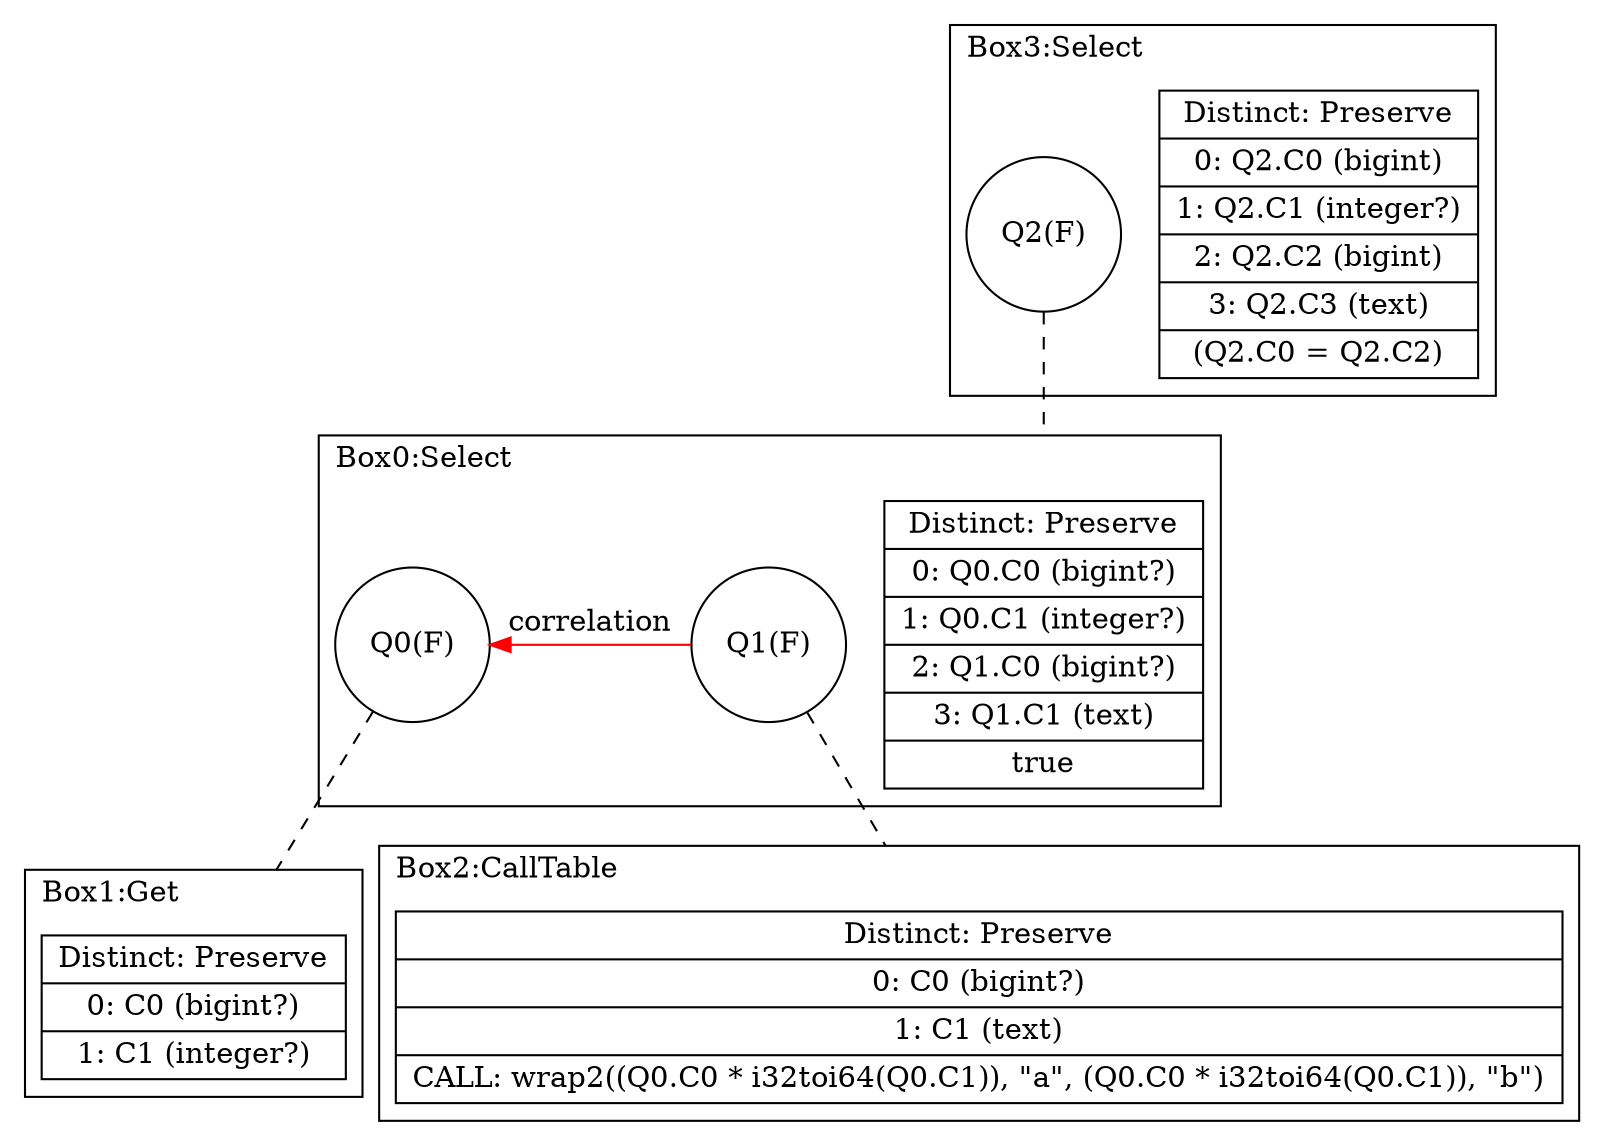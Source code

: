digraph G {
    compound = true
    labeljust = l
    label = ""
    node [ shape = box ]
    subgraph cluster3 {
        label = "Box3:Select"
        boxhead3 [ shape = record, label = "{ Distinct: Preserve| 0: Q2.C0 (bigint)| 1: Q2.C1 (integer?)| 2: Q2.C2 (bigint)| 3: Q2.C3 (text)| (Q2.C0 = Q2.C2) }" ]
        {
            rank = same
            node [ shape = circle ]
            Q2 [ label = "Q2(F)" ]
        }
    }
    subgraph cluster0 {
        label = "Box0:Select"
        boxhead0 [ shape = record, label = "{ Distinct: Preserve| 0: Q0.C0 (bigint?)| 1: Q0.C1 (integer?)| 2: Q1.C0 (bigint?)| 3: Q1.C1 (text)| true }" ]
        {
            rank = same
            node [ shape = circle ]
            Q0 [ label = "Q0(F)" ]
            Q1 [ label = "Q1(F)" ]
            Q1 -> Q0 [ label = "correlation", style = filled, color = red ]
        }
    }
    subgraph cluster1 {
        label = "Box1:Get"
        boxhead1 [ shape = record, label = "{ Distinct: Preserve| 0: C0 (bigint?)| 1: C1 (integer?) }" ]
        {
            rank = same
        }
    }
    subgraph cluster2 {
        label = "Box2:CallTable"
        boxhead2 [ shape = record, label = "{ Distinct: Preserve| 0: C0 (bigint?)| 1: C1 (text)| CALL: wrap2((Q0.C0 * i32toi64(Q0.C1)), \"a\", (Q0.C0 * i32toi64(Q0.C1)), \"b\") }" ]
        {
            rank = same
        }
    }
    edge [ arrowhead = none, style = dashed ]
    Q2 -> boxhead0 [ lhead = cluster0 ]
    Q0 -> boxhead1 [ lhead = cluster1 ]
    Q1 -> boxhead2 [ lhead = cluster2 ]
}
